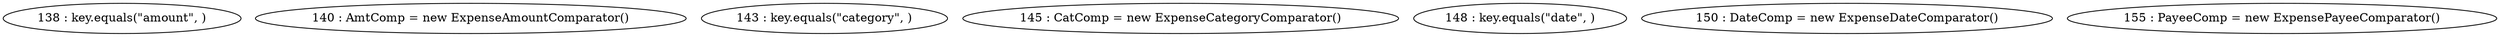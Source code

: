 digraph G {
"138 : key.equals(\"amount\", )"
"140 : AmtComp = new ExpenseAmountComparator()"
"143 : key.equals(\"category\", )"
"145 : CatComp = new ExpenseCategoryComparator()"
"148 : key.equals(\"date\", )"
"150 : DateComp = new ExpenseDateComparator()"
"155 : PayeeComp = new ExpensePayeeComparator()"
}